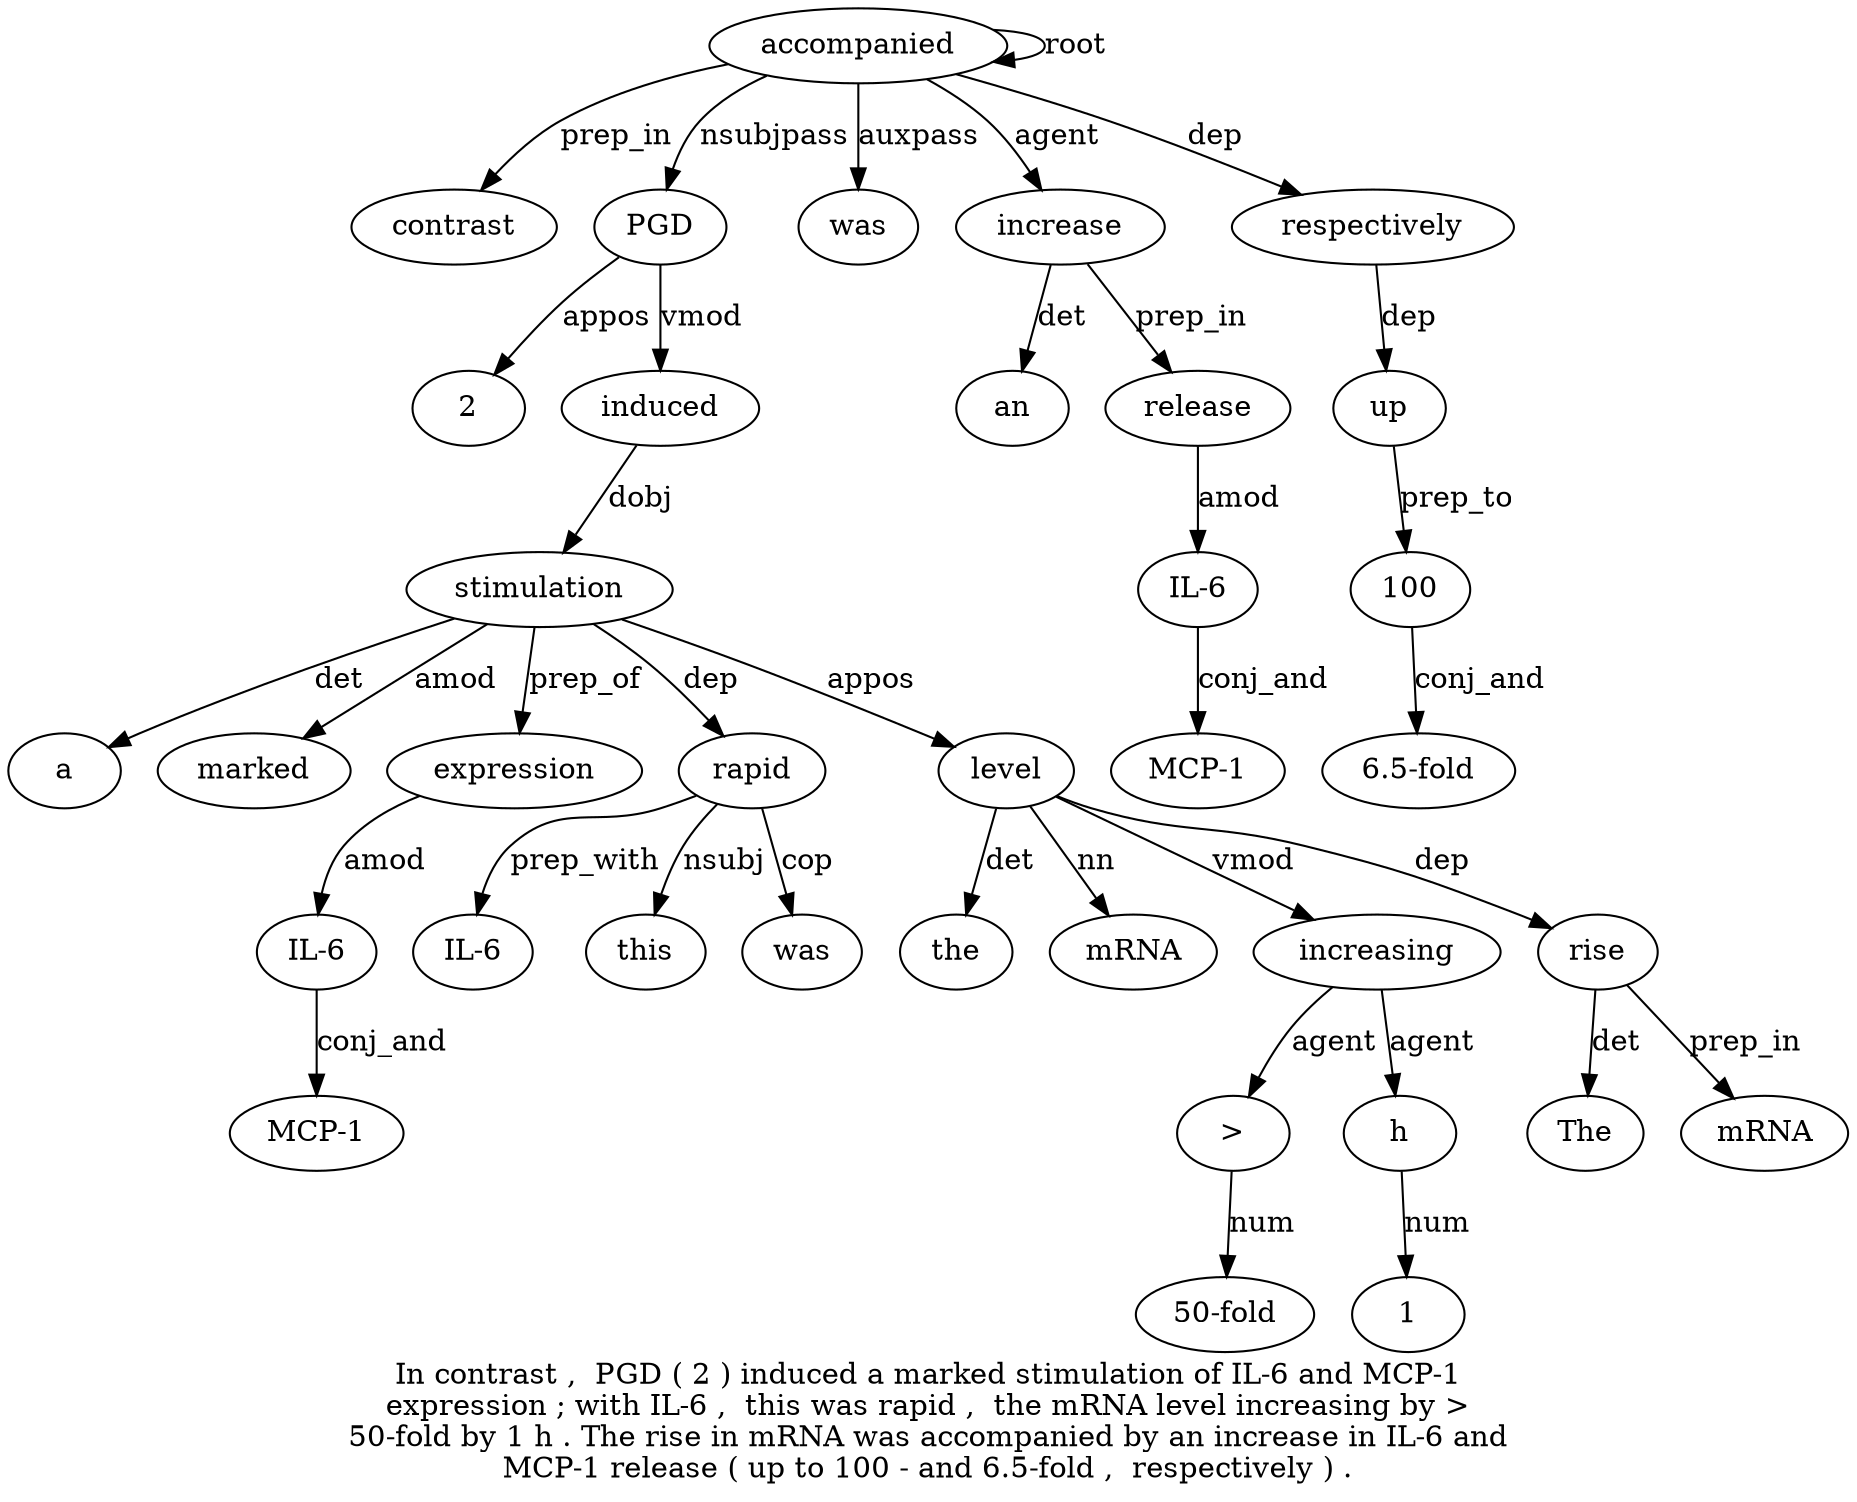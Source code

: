 digraph "In contrast ,  PGD ( 2 ) induced a marked stimulation of IL-6 and MCP-1 expression ; with IL-6 ,  this was rapid ,  the mRNA level increasing by > 50-fold by 1 h . The rise in mRNA was accompanied by an increase in IL-6 and MCP-1 release ( up to 100 - and 6.5-fold ,  respectively ) ." {
label="In contrast ,  PGD ( 2 ) induced a marked stimulation of IL-6 and MCP-1
expression ; with IL-6 ,  this was rapid ,  the mRNA level increasing by >
50-fold by 1 h . The rise in mRNA was accompanied by an increase in IL-6 and
MCP-1 release ( up to 100 - and 6.5-fold ,  respectively ) .";
accompanied41 [style=filled, fillcolor=white, label=accompanied];
contrast2 [style=filled, fillcolor=white, label=contrast];
accompanied41 -> contrast2  [label=prep_in];
PGD4 [style=filled, fillcolor=white, label=PGD];
accompanied41 -> PGD4  [label=nsubjpass];
26 [style=filled, fillcolor=white, label=2];
PGD4 -> 26  [label=appos];
induced8 [style=filled, fillcolor=white, label=induced];
PGD4 -> induced8  [label=vmod];
stimulation11 [style=filled, fillcolor=white, label=stimulation];
a9 [style=filled, fillcolor=white, label=a];
stimulation11 -> a9  [label=det];
marked10 [style=filled, fillcolor=white, label=marked];
stimulation11 -> marked10  [label=amod];
induced8 -> stimulation11  [label=dobj];
expression16 [style=filled, fillcolor=white, label=expression];
"IL-613" [style=filled, fillcolor=white, label="IL-6"];
expression16 -> "IL-613"  [label=amod];
"MCP-15" [style=filled, fillcolor=white, label="MCP-1"];
"IL-613" -> "MCP-15"  [label=conj_and];
stimulation11 -> expression16  [label=prep_of];
rapid23 [style=filled, fillcolor=white, label=rapid];
"IL-619" [style=filled, fillcolor=white, label="IL-6"];
rapid23 -> "IL-619"  [label=prep_with];
this21 [style=filled, fillcolor=white, label=this];
rapid23 -> this21  [label=nsubj];
was22 [style=filled, fillcolor=white, label=was];
rapid23 -> was22  [label=cop];
stimulation11 -> rapid23  [label=dep];
level27 [style=filled, fillcolor=white, label=level];
the25 [style=filled, fillcolor=white, label=the];
level27 -> the25  [label=det];
mRNA26 [style=filled, fillcolor=white, label=mRNA];
level27 -> mRNA26  [label=nn];
stimulation11 -> level27  [label=appos];
increasing28 [style=filled, fillcolor=white, label=increasing];
level27 -> increasing28  [label=vmod];
">30" [style=filled, fillcolor=white, label=">"];
increasing28 -> ">30"  [label=agent];
"50-fold31" [style=filled, fillcolor=white, label="50-fold"];
">30" -> "50-fold31"  [label=num];
h34 [style=filled, fillcolor=white, label=h];
133 [style=filled, fillcolor=white, label=1];
h34 -> 133  [label=num];
increasing28 -> h34  [label=agent];
rise37 [style=filled, fillcolor=white, label=rise];
The36 [style=filled, fillcolor=white, label=The];
rise37 -> The36  [label=det];
level27 -> rise37  [label=dep];
mRNA39 [style=filled, fillcolor=white, label=mRNA];
rise37 -> mRNA39  [label=prep_in];
was40 [style=filled, fillcolor=white, label=was];
accompanied41 -> was40  [label=auxpass];
accompanied41 -> accompanied41  [label=root];
increase44 [style=filled, fillcolor=white, label=increase];
an43 [style=filled, fillcolor=white, label=an];
increase44 -> an43  [label=det];
accompanied41 -> increase44  [label=agent];
release49 [style=filled, fillcolor=white, label=release];
"IL-64" [style=filled, fillcolor=white, label="IL-6"];
release49 -> "IL-64"  [label=amod];
"MCP-148" [style=filled, fillcolor=white, label="MCP-1"];
"IL-64" -> "MCP-148"  [label=conj_and];
increase44 -> release49  [label=prep_in];
respectively58 [style=filled, fillcolor=white, label=respectively];
up51 [style=filled, fillcolor=white, label=up];
respectively58 -> up51  [label=dep];
10053 [style=filled, fillcolor=white, label=100];
up51 -> 10053  [label=prep_to];
"6.5-fold" [style=filled, fillcolor=white, label="6.5-fold"];
10053 -> "6.5-fold"  [label=conj_and];
accompanied41 -> respectively58  [label=dep];
}
